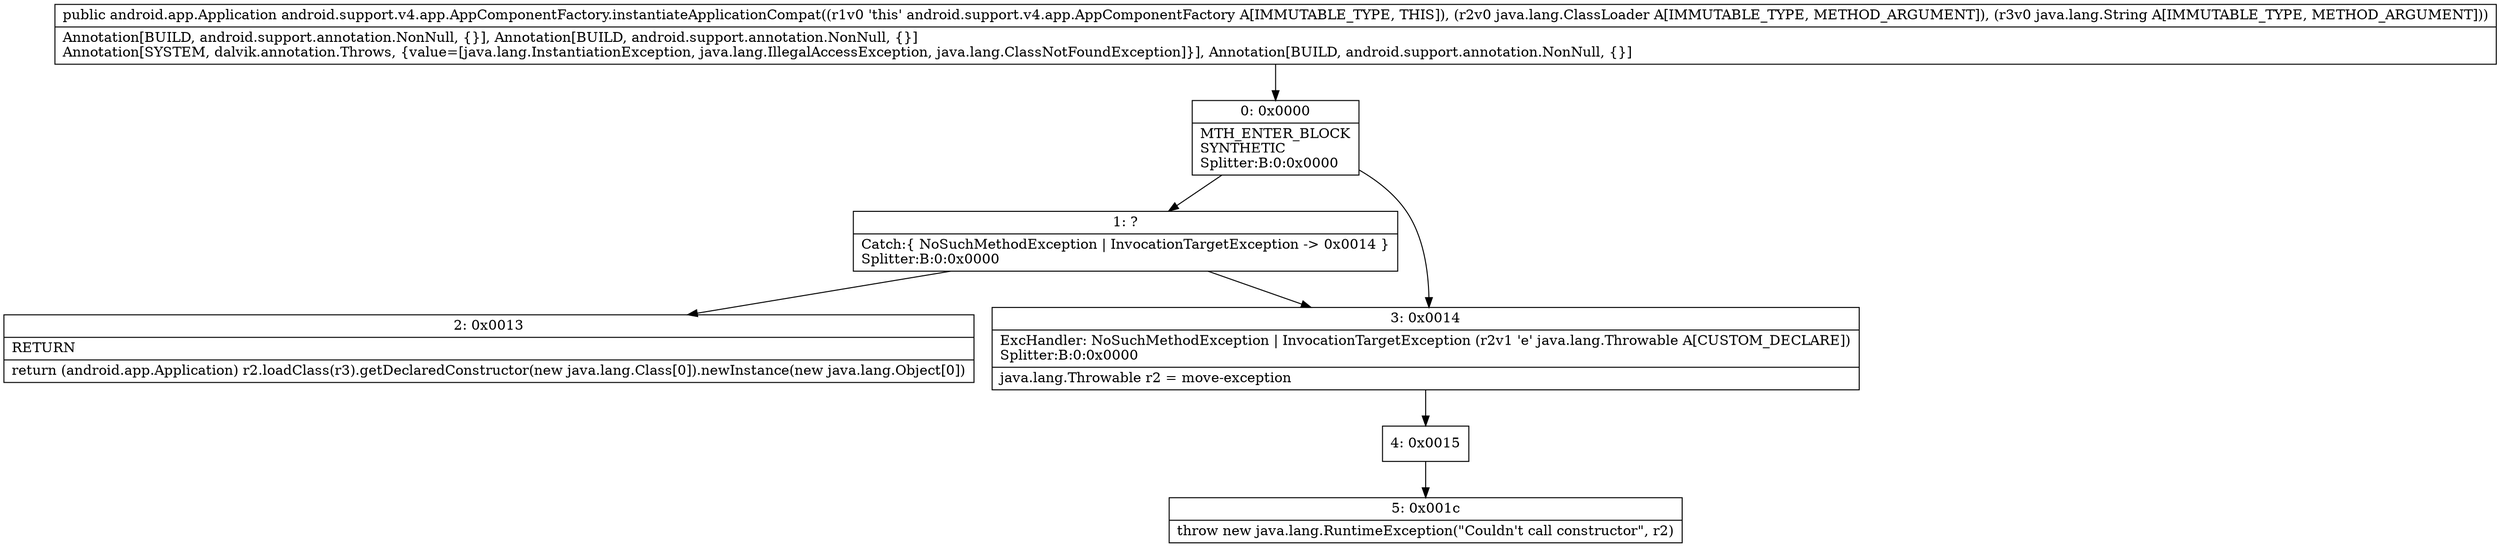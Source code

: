 digraph "CFG forandroid.support.v4.app.AppComponentFactory.instantiateApplicationCompat(Ljava\/lang\/ClassLoader;Ljava\/lang\/String;)Landroid\/app\/Application;" {
Node_0 [shape=record,label="{0\:\ 0x0000|MTH_ENTER_BLOCK\lSYNTHETIC\lSplitter:B:0:0x0000\l}"];
Node_1 [shape=record,label="{1\:\ ?|Catch:\{ NoSuchMethodException \| InvocationTargetException \-\> 0x0014 \}\lSplitter:B:0:0x0000\l}"];
Node_2 [shape=record,label="{2\:\ 0x0013|RETURN\l|return (android.app.Application) r2.loadClass(r3).getDeclaredConstructor(new java.lang.Class[0]).newInstance(new java.lang.Object[0])\l}"];
Node_3 [shape=record,label="{3\:\ 0x0014|ExcHandler: NoSuchMethodException \| InvocationTargetException (r2v1 'e' java.lang.Throwable A[CUSTOM_DECLARE])\lSplitter:B:0:0x0000\l|java.lang.Throwable r2 = move\-exception\l}"];
Node_4 [shape=record,label="{4\:\ 0x0015}"];
Node_5 [shape=record,label="{5\:\ 0x001c|throw new java.lang.RuntimeException(\"Couldn't call constructor\", r2)\l}"];
MethodNode[shape=record,label="{public android.app.Application android.support.v4.app.AppComponentFactory.instantiateApplicationCompat((r1v0 'this' android.support.v4.app.AppComponentFactory A[IMMUTABLE_TYPE, THIS]), (r2v0 java.lang.ClassLoader A[IMMUTABLE_TYPE, METHOD_ARGUMENT]), (r3v0 java.lang.String A[IMMUTABLE_TYPE, METHOD_ARGUMENT]))  | Annotation[BUILD, android.support.annotation.NonNull, \{\}], Annotation[BUILD, android.support.annotation.NonNull, \{\}]\lAnnotation[SYSTEM, dalvik.annotation.Throws, \{value=[java.lang.InstantiationException, java.lang.IllegalAccessException, java.lang.ClassNotFoundException]\}], Annotation[BUILD, android.support.annotation.NonNull, \{\}]\l}"];
MethodNode -> Node_0;
Node_0 -> Node_1;
Node_0 -> Node_3;
Node_1 -> Node_2;
Node_1 -> Node_3;
Node_3 -> Node_4;
Node_4 -> Node_5;
}

